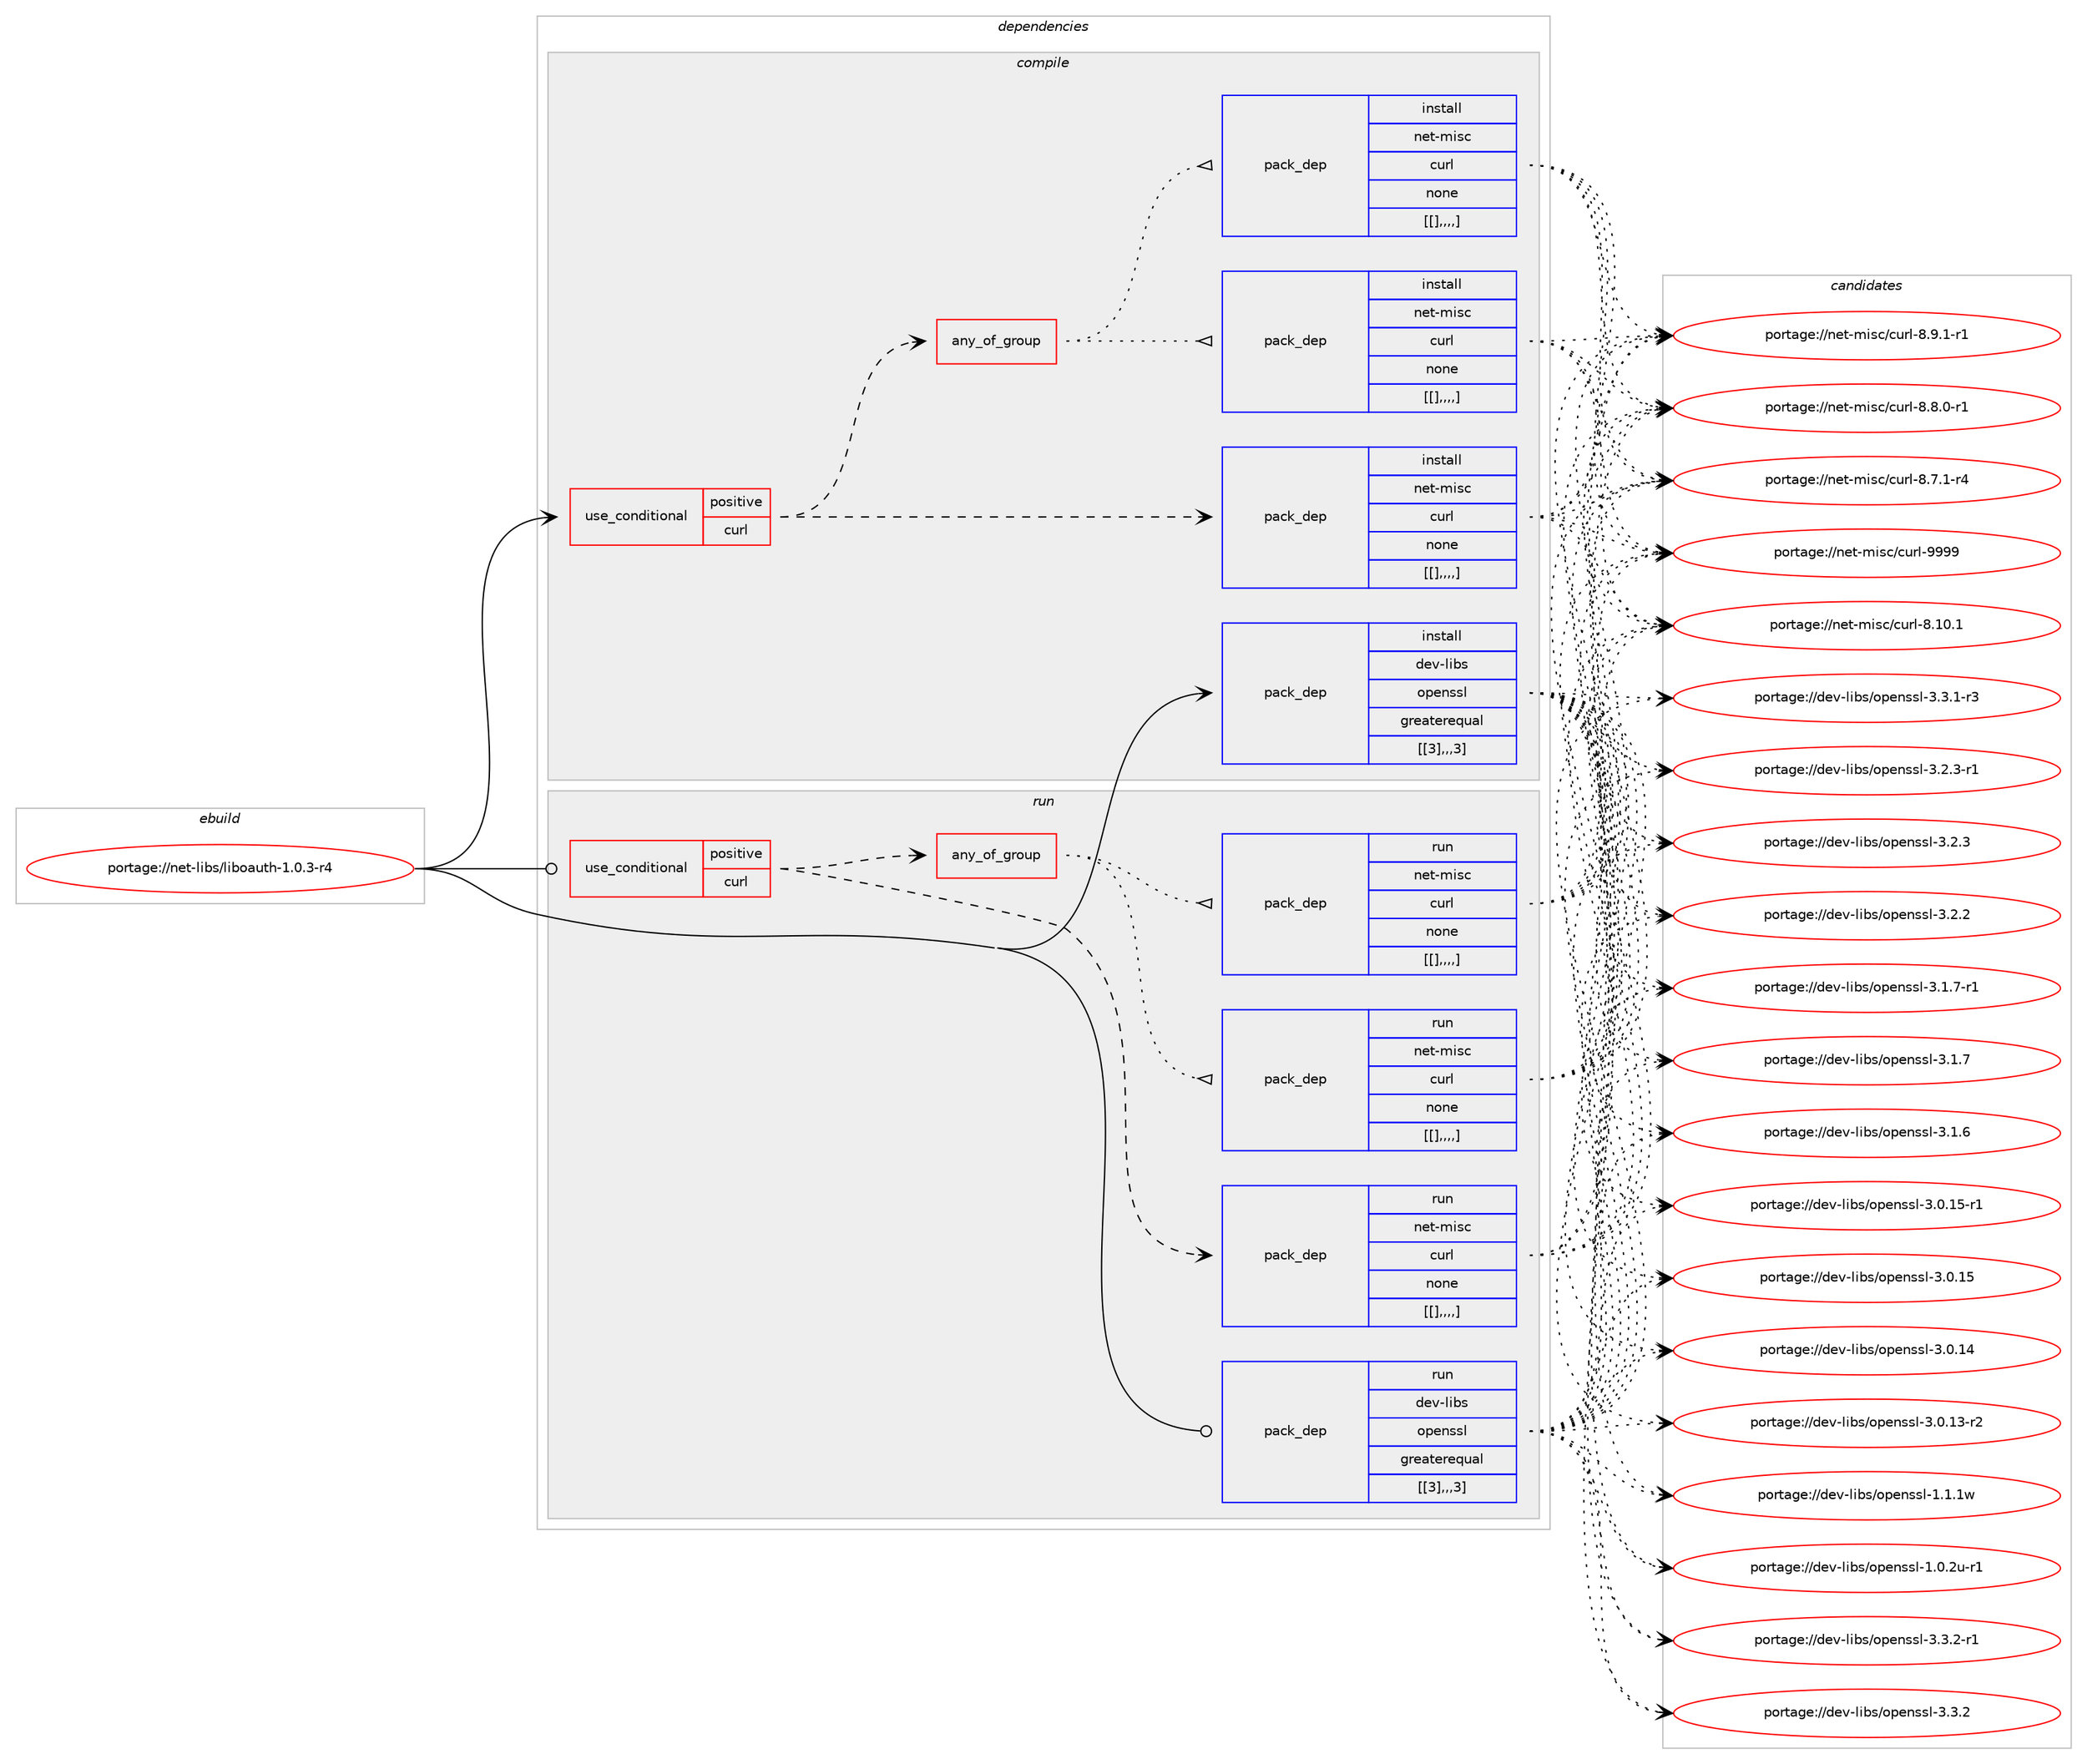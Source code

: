 digraph prolog {

# *************
# Graph options
# *************

newrank=true;
concentrate=true;
compound=true;
graph [rankdir=LR,fontname=Helvetica,fontsize=10,ranksep=1.5];#, ranksep=2.5, nodesep=0.2];
edge  [arrowhead=vee];
node  [fontname=Helvetica,fontsize=10];

# **********
# The ebuild
# **********

subgraph cluster_leftcol {
color=gray;
label=<<i>ebuild</i>>;
id [label="portage://net-libs/liboauth-1.0.3-r4", color=red, width=4, href="../net-libs/liboauth-1.0.3-r4.svg"];
}

# ****************
# The dependencies
# ****************

subgraph cluster_midcol {
color=gray;
label=<<i>dependencies</i>>;
subgraph cluster_compile {
fillcolor="#eeeeee";
style=filled;
label=<<i>compile</i>>;
subgraph cond5 {
dependency10 [label=<<TABLE BORDER="0" CELLBORDER="1" CELLSPACING="0" CELLPADDING="4"><TR><TD ROWSPAN="3" CELLPADDING="10">use_conditional</TD></TR><TR><TD>positive</TD></TR><TR><TD>curl</TD></TR></TABLE>>, shape=none, color=red];
subgraph pack8 {
dependency11 [label=<<TABLE BORDER="0" CELLBORDER="1" CELLSPACING="0" CELLPADDING="4" WIDTH="220"><TR><TD ROWSPAN="6" CELLPADDING="30">pack_dep</TD></TR><TR><TD WIDTH="110">install</TD></TR><TR><TD>net-misc</TD></TR><TR><TD>curl</TD></TR><TR><TD>none</TD></TR><TR><TD>[[],,,,]</TD></TR></TABLE>>, shape=none, color=blue];
}
dependency10:e -> dependency11:w [weight=20,style="dashed",arrowhead="vee"];
subgraph any2 {
dependency57 [label=<<TABLE BORDER="0" CELLBORDER="1" CELLSPACING="0" CELLPADDING="4"><TR><TD CELLPADDING="10">any_of_group</TD></TR></TABLE>>, shape=none, color=red];subgraph pack48 {
dependency63 [label=<<TABLE BORDER="0" CELLBORDER="1" CELLSPACING="0" CELLPADDING="4" WIDTH="220"><TR><TD ROWSPAN="6" CELLPADDING="30">pack_dep</TD></TR><TR><TD WIDTH="110">install</TD></TR><TR><TD>net-misc</TD></TR><TR><TD>curl</TD></TR><TR><TD>none</TD></TR><TR><TD>[[],,,,]</TD></TR></TABLE>>, shape=none, color=blue];
}
dependency57:e -> dependency63:w [weight=20,style="dotted",arrowhead="oinv"];
subgraph pack93 {
dependency133 [label=<<TABLE BORDER="0" CELLBORDER="1" CELLSPACING="0" CELLPADDING="4" WIDTH="220"><TR><TD ROWSPAN="6" CELLPADDING="30">pack_dep</TD></TR><TR><TD WIDTH="110">install</TD></TR><TR><TD>net-misc</TD></TR><TR><TD>curl</TD></TR><TR><TD>none</TD></TR><TR><TD>[[],,,,]</TD></TR></TABLE>>, shape=none, color=blue];
}
dependency57:e -> dependency133:w [weight=20,style="dotted",arrowhead="oinv"];
}
dependency10:e -> dependency57:w [weight=20,style="dashed",arrowhead="vee"];
}
id:e -> dependency10:w [weight=20,style="solid",arrowhead="vee"];
subgraph pack115 {
dependency147 [label=<<TABLE BORDER="0" CELLBORDER="1" CELLSPACING="0" CELLPADDING="4" WIDTH="220"><TR><TD ROWSPAN="6" CELLPADDING="30">pack_dep</TD></TR><TR><TD WIDTH="110">install</TD></TR><TR><TD>dev-libs</TD></TR><TR><TD>openssl</TD></TR><TR><TD>greaterequal</TD></TR><TR><TD>[[3],,,3]</TD></TR></TABLE>>, shape=none, color=blue];
}
id:e -> dependency147:w [weight=20,style="solid",arrowhead="vee"];
}
subgraph cluster_compileandrun {
fillcolor="#eeeeee";
style=filled;
label=<<i>compile and run</i>>;
}
subgraph cluster_run {
fillcolor="#eeeeee";
style=filled;
label=<<i>run</i>>;
subgraph cond39 {
dependency153 [label=<<TABLE BORDER="0" CELLBORDER="1" CELLSPACING="0" CELLPADDING="4"><TR><TD ROWSPAN="3" CELLPADDING="10">use_conditional</TD></TR><TR><TD>positive</TD></TR><TR><TD>curl</TD></TR></TABLE>>, shape=none, color=red];
subgraph pack123 {
dependency169 [label=<<TABLE BORDER="0" CELLBORDER="1" CELLSPACING="0" CELLPADDING="4" WIDTH="220"><TR><TD ROWSPAN="6" CELLPADDING="30">pack_dep</TD></TR><TR><TD WIDTH="110">run</TD></TR><TR><TD>net-misc</TD></TR><TR><TD>curl</TD></TR><TR><TD>none</TD></TR><TR><TD>[[],,,,]</TD></TR></TABLE>>, shape=none, color=blue];
}
dependency153:e -> dependency169:w [weight=20,style="dashed",arrowhead="vee"];
subgraph any3 {
dependency175 [label=<<TABLE BORDER="0" CELLBORDER="1" CELLSPACING="0" CELLPADDING="4"><TR><TD CELLPADDING="10">any_of_group</TD></TR></TABLE>>, shape=none, color=red];subgraph pack135 {
dependency186 [label=<<TABLE BORDER="0" CELLBORDER="1" CELLSPACING="0" CELLPADDING="4" WIDTH="220"><TR><TD ROWSPAN="6" CELLPADDING="30">pack_dep</TD></TR><TR><TD WIDTH="110">run</TD></TR><TR><TD>net-misc</TD></TR><TR><TD>curl</TD></TR><TR><TD>none</TD></TR><TR><TD>[[],,,,]</TD></TR></TABLE>>, shape=none, color=blue];
}
dependency175:e -> dependency186:w [weight=20,style="dotted",arrowhead="oinv"];
subgraph pack152 {
dependency196 [label=<<TABLE BORDER="0" CELLBORDER="1" CELLSPACING="0" CELLPADDING="4" WIDTH="220"><TR><TD ROWSPAN="6" CELLPADDING="30">pack_dep</TD></TR><TR><TD WIDTH="110">run</TD></TR><TR><TD>net-misc</TD></TR><TR><TD>curl</TD></TR><TR><TD>none</TD></TR><TR><TD>[[],,,,]</TD></TR></TABLE>>, shape=none, color=blue];
}
dependency175:e -> dependency196:w [weight=20,style="dotted",arrowhead="oinv"];
}
dependency153:e -> dependency175:w [weight=20,style="dashed",arrowhead="vee"];
}
id:e -> dependency153:w [weight=20,style="solid",arrowhead="odot"];
subgraph pack156 {
dependency204 [label=<<TABLE BORDER="0" CELLBORDER="1" CELLSPACING="0" CELLPADDING="4" WIDTH="220"><TR><TD ROWSPAN="6" CELLPADDING="30">pack_dep</TD></TR><TR><TD WIDTH="110">run</TD></TR><TR><TD>dev-libs</TD></TR><TR><TD>openssl</TD></TR><TR><TD>greaterequal</TD></TR><TR><TD>[[3],,,3]</TD></TR></TABLE>>, shape=none, color=blue];
}
id:e -> dependency204:w [weight=20,style="solid",arrowhead="odot"];
}
}

# **************
# The candidates
# **************

subgraph cluster_choices {
rank=same;
color=gray;
label=<<i>candidates</i>>;

subgraph choice74 {
color=black;
nodesep=1;
choice110101116451091051159947991171141084557575757 [label="portage://net-misc/curl-9999", color=red, width=4,href="../net-misc/curl-9999.svg"];
choice1101011164510910511599479911711410845564649484649 [label="portage://net-misc/curl-8.10.1", color=red, width=4,href="../net-misc/curl-8.10.1.svg"];
choice110101116451091051159947991171141084556465746494511449 [label="portage://net-misc/curl-8.9.1-r1", color=red, width=4,href="../net-misc/curl-8.9.1-r1.svg"];
choice110101116451091051159947991171141084556465646484511449 [label="portage://net-misc/curl-8.8.0-r1", color=red, width=4,href="../net-misc/curl-8.8.0-r1.svg"];
choice110101116451091051159947991171141084556465546494511452 [label="portage://net-misc/curl-8.7.1-r4", color=red, width=4,href="../net-misc/curl-8.7.1-r4.svg"];
dependency11:e -> choice110101116451091051159947991171141084557575757:w [style=dotted,weight="100"];
dependency11:e -> choice1101011164510910511599479911711410845564649484649:w [style=dotted,weight="100"];
dependency11:e -> choice110101116451091051159947991171141084556465746494511449:w [style=dotted,weight="100"];
dependency11:e -> choice110101116451091051159947991171141084556465646484511449:w [style=dotted,weight="100"];
dependency11:e -> choice110101116451091051159947991171141084556465546494511452:w [style=dotted,weight="100"];
}
subgraph choice80 {
color=black;
nodesep=1;
choice110101116451091051159947991171141084557575757 [label="portage://net-misc/curl-9999", color=red, width=4,href="../net-misc/curl-9999.svg"];
choice1101011164510910511599479911711410845564649484649 [label="portage://net-misc/curl-8.10.1", color=red, width=4,href="../net-misc/curl-8.10.1.svg"];
choice110101116451091051159947991171141084556465746494511449 [label="portage://net-misc/curl-8.9.1-r1", color=red, width=4,href="../net-misc/curl-8.9.1-r1.svg"];
choice110101116451091051159947991171141084556465646484511449 [label="portage://net-misc/curl-8.8.0-r1", color=red, width=4,href="../net-misc/curl-8.8.0-r1.svg"];
choice110101116451091051159947991171141084556465546494511452 [label="portage://net-misc/curl-8.7.1-r4", color=red, width=4,href="../net-misc/curl-8.7.1-r4.svg"];
dependency63:e -> choice110101116451091051159947991171141084557575757:w [style=dotted,weight="100"];
dependency63:e -> choice1101011164510910511599479911711410845564649484649:w [style=dotted,weight="100"];
dependency63:e -> choice110101116451091051159947991171141084556465746494511449:w [style=dotted,weight="100"];
dependency63:e -> choice110101116451091051159947991171141084556465646484511449:w [style=dotted,weight="100"];
dependency63:e -> choice110101116451091051159947991171141084556465546494511452:w [style=dotted,weight="100"];
}
subgraph choice87 {
color=black;
nodesep=1;
choice110101116451091051159947991171141084557575757 [label="portage://net-misc/curl-9999", color=red, width=4,href="../net-misc/curl-9999.svg"];
choice1101011164510910511599479911711410845564649484649 [label="portage://net-misc/curl-8.10.1", color=red, width=4,href="../net-misc/curl-8.10.1.svg"];
choice110101116451091051159947991171141084556465746494511449 [label="portage://net-misc/curl-8.9.1-r1", color=red, width=4,href="../net-misc/curl-8.9.1-r1.svg"];
choice110101116451091051159947991171141084556465646484511449 [label="portage://net-misc/curl-8.8.0-r1", color=red, width=4,href="../net-misc/curl-8.8.0-r1.svg"];
choice110101116451091051159947991171141084556465546494511452 [label="portage://net-misc/curl-8.7.1-r4", color=red, width=4,href="../net-misc/curl-8.7.1-r4.svg"];
dependency133:e -> choice110101116451091051159947991171141084557575757:w [style=dotted,weight="100"];
dependency133:e -> choice1101011164510910511599479911711410845564649484649:w [style=dotted,weight="100"];
dependency133:e -> choice110101116451091051159947991171141084556465746494511449:w [style=dotted,weight="100"];
dependency133:e -> choice110101116451091051159947991171141084556465646484511449:w [style=dotted,weight="100"];
dependency133:e -> choice110101116451091051159947991171141084556465546494511452:w [style=dotted,weight="100"];
}
subgraph choice91 {
color=black;
nodesep=1;
choice1001011184510810598115471111121011101151151084551465146504511449 [label="portage://dev-libs/openssl-3.3.2-r1", color=red, width=4,href="../dev-libs/openssl-3.3.2-r1.svg"];
choice100101118451081059811547111112101110115115108455146514650 [label="portage://dev-libs/openssl-3.3.2", color=red, width=4,href="../dev-libs/openssl-3.3.2.svg"];
choice1001011184510810598115471111121011101151151084551465146494511451 [label="portage://dev-libs/openssl-3.3.1-r3", color=red, width=4,href="../dev-libs/openssl-3.3.1-r3.svg"];
choice1001011184510810598115471111121011101151151084551465046514511449 [label="portage://dev-libs/openssl-3.2.3-r1", color=red, width=4,href="../dev-libs/openssl-3.2.3-r1.svg"];
choice100101118451081059811547111112101110115115108455146504651 [label="portage://dev-libs/openssl-3.2.3", color=red, width=4,href="../dev-libs/openssl-3.2.3.svg"];
choice100101118451081059811547111112101110115115108455146504650 [label="portage://dev-libs/openssl-3.2.2", color=red, width=4,href="../dev-libs/openssl-3.2.2.svg"];
choice1001011184510810598115471111121011101151151084551464946554511449 [label="portage://dev-libs/openssl-3.1.7-r1", color=red, width=4,href="../dev-libs/openssl-3.1.7-r1.svg"];
choice100101118451081059811547111112101110115115108455146494655 [label="portage://dev-libs/openssl-3.1.7", color=red, width=4,href="../dev-libs/openssl-3.1.7.svg"];
choice100101118451081059811547111112101110115115108455146494654 [label="portage://dev-libs/openssl-3.1.6", color=red, width=4,href="../dev-libs/openssl-3.1.6.svg"];
choice100101118451081059811547111112101110115115108455146484649534511449 [label="portage://dev-libs/openssl-3.0.15-r1", color=red, width=4,href="../dev-libs/openssl-3.0.15-r1.svg"];
choice10010111845108105981154711111210111011511510845514648464953 [label="portage://dev-libs/openssl-3.0.15", color=red, width=4,href="../dev-libs/openssl-3.0.15.svg"];
choice10010111845108105981154711111210111011511510845514648464952 [label="portage://dev-libs/openssl-3.0.14", color=red, width=4,href="../dev-libs/openssl-3.0.14.svg"];
choice100101118451081059811547111112101110115115108455146484649514511450 [label="portage://dev-libs/openssl-3.0.13-r2", color=red, width=4,href="../dev-libs/openssl-3.0.13-r2.svg"];
choice100101118451081059811547111112101110115115108454946494649119 [label="portage://dev-libs/openssl-1.1.1w", color=red, width=4,href="../dev-libs/openssl-1.1.1w.svg"];
choice1001011184510810598115471111121011101151151084549464846501174511449 [label="portage://dev-libs/openssl-1.0.2u-r1", color=red, width=4,href="../dev-libs/openssl-1.0.2u-r1.svg"];
dependency147:e -> choice1001011184510810598115471111121011101151151084551465146504511449:w [style=dotted,weight="100"];
dependency147:e -> choice100101118451081059811547111112101110115115108455146514650:w [style=dotted,weight="100"];
dependency147:e -> choice1001011184510810598115471111121011101151151084551465146494511451:w [style=dotted,weight="100"];
dependency147:e -> choice1001011184510810598115471111121011101151151084551465046514511449:w [style=dotted,weight="100"];
dependency147:e -> choice100101118451081059811547111112101110115115108455146504651:w [style=dotted,weight="100"];
dependency147:e -> choice100101118451081059811547111112101110115115108455146504650:w [style=dotted,weight="100"];
dependency147:e -> choice1001011184510810598115471111121011101151151084551464946554511449:w [style=dotted,weight="100"];
dependency147:e -> choice100101118451081059811547111112101110115115108455146494655:w [style=dotted,weight="100"];
dependency147:e -> choice100101118451081059811547111112101110115115108455146494654:w [style=dotted,weight="100"];
dependency147:e -> choice100101118451081059811547111112101110115115108455146484649534511449:w [style=dotted,weight="100"];
dependency147:e -> choice10010111845108105981154711111210111011511510845514648464953:w [style=dotted,weight="100"];
dependency147:e -> choice10010111845108105981154711111210111011511510845514648464952:w [style=dotted,weight="100"];
dependency147:e -> choice100101118451081059811547111112101110115115108455146484649514511450:w [style=dotted,weight="100"];
dependency147:e -> choice100101118451081059811547111112101110115115108454946494649119:w [style=dotted,weight="100"];
dependency147:e -> choice1001011184510810598115471111121011101151151084549464846501174511449:w [style=dotted,weight="100"];
}
subgraph choice99 {
color=black;
nodesep=1;
choice110101116451091051159947991171141084557575757 [label="portage://net-misc/curl-9999", color=red, width=4,href="../net-misc/curl-9999.svg"];
choice1101011164510910511599479911711410845564649484649 [label="portage://net-misc/curl-8.10.1", color=red, width=4,href="../net-misc/curl-8.10.1.svg"];
choice110101116451091051159947991171141084556465746494511449 [label="portage://net-misc/curl-8.9.1-r1", color=red, width=4,href="../net-misc/curl-8.9.1-r1.svg"];
choice110101116451091051159947991171141084556465646484511449 [label="portage://net-misc/curl-8.8.0-r1", color=red, width=4,href="../net-misc/curl-8.8.0-r1.svg"];
choice110101116451091051159947991171141084556465546494511452 [label="portage://net-misc/curl-8.7.1-r4", color=red, width=4,href="../net-misc/curl-8.7.1-r4.svg"];
dependency169:e -> choice110101116451091051159947991171141084557575757:w [style=dotted,weight="100"];
dependency169:e -> choice1101011164510910511599479911711410845564649484649:w [style=dotted,weight="100"];
dependency169:e -> choice110101116451091051159947991171141084556465746494511449:w [style=dotted,weight="100"];
dependency169:e -> choice110101116451091051159947991171141084556465646484511449:w [style=dotted,weight="100"];
dependency169:e -> choice110101116451091051159947991171141084556465546494511452:w [style=dotted,weight="100"];
}
subgraph choice108 {
color=black;
nodesep=1;
choice110101116451091051159947991171141084557575757 [label="portage://net-misc/curl-9999", color=red, width=4,href="../net-misc/curl-9999.svg"];
choice1101011164510910511599479911711410845564649484649 [label="portage://net-misc/curl-8.10.1", color=red, width=4,href="../net-misc/curl-8.10.1.svg"];
choice110101116451091051159947991171141084556465746494511449 [label="portage://net-misc/curl-8.9.1-r1", color=red, width=4,href="../net-misc/curl-8.9.1-r1.svg"];
choice110101116451091051159947991171141084556465646484511449 [label="portage://net-misc/curl-8.8.0-r1", color=red, width=4,href="../net-misc/curl-8.8.0-r1.svg"];
choice110101116451091051159947991171141084556465546494511452 [label="portage://net-misc/curl-8.7.1-r4", color=red, width=4,href="../net-misc/curl-8.7.1-r4.svg"];
dependency186:e -> choice110101116451091051159947991171141084557575757:w [style=dotted,weight="100"];
dependency186:e -> choice1101011164510910511599479911711410845564649484649:w [style=dotted,weight="100"];
dependency186:e -> choice110101116451091051159947991171141084556465746494511449:w [style=dotted,weight="100"];
dependency186:e -> choice110101116451091051159947991171141084556465646484511449:w [style=dotted,weight="100"];
dependency186:e -> choice110101116451091051159947991171141084556465546494511452:w [style=dotted,weight="100"];
}
subgraph choice118 {
color=black;
nodesep=1;
choice110101116451091051159947991171141084557575757 [label="portage://net-misc/curl-9999", color=red, width=4,href="../net-misc/curl-9999.svg"];
choice1101011164510910511599479911711410845564649484649 [label="portage://net-misc/curl-8.10.1", color=red, width=4,href="../net-misc/curl-8.10.1.svg"];
choice110101116451091051159947991171141084556465746494511449 [label="portage://net-misc/curl-8.9.1-r1", color=red, width=4,href="../net-misc/curl-8.9.1-r1.svg"];
choice110101116451091051159947991171141084556465646484511449 [label="portage://net-misc/curl-8.8.0-r1", color=red, width=4,href="../net-misc/curl-8.8.0-r1.svg"];
choice110101116451091051159947991171141084556465546494511452 [label="portage://net-misc/curl-8.7.1-r4", color=red, width=4,href="../net-misc/curl-8.7.1-r4.svg"];
dependency196:e -> choice110101116451091051159947991171141084557575757:w [style=dotted,weight="100"];
dependency196:e -> choice1101011164510910511599479911711410845564649484649:w [style=dotted,weight="100"];
dependency196:e -> choice110101116451091051159947991171141084556465746494511449:w [style=dotted,weight="100"];
dependency196:e -> choice110101116451091051159947991171141084556465646484511449:w [style=dotted,weight="100"];
dependency196:e -> choice110101116451091051159947991171141084556465546494511452:w [style=dotted,weight="100"];
}
subgraph choice125 {
color=black;
nodesep=1;
choice1001011184510810598115471111121011101151151084551465146504511449 [label="portage://dev-libs/openssl-3.3.2-r1", color=red, width=4,href="../dev-libs/openssl-3.3.2-r1.svg"];
choice100101118451081059811547111112101110115115108455146514650 [label="portage://dev-libs/openssl-3.3.2", color=red, width=4,href="../dev-libs/openssl-3.3.2.svg"];
choice1001011184510810598115471111121011101151151084551465146494511451 [label="portage://dev-libs/openssl-3.3.1-r3", color=red, width=4,href="../dev-libs/openssl-3.3.1-r3.svg"];
choice1001011184510810598115471111121011101151151084551465046514511449 [label="portage://dev-libs/openssl-3.2.3-r1", color=red, width=4,href="../dev-libs/openssl-3.2.3-r1.svg"];
choice100101118451081059811547111112101110115115108455146504651 [label="portage://dev-libs/openssl-3.2.3", color=red, width=4,href="../dev-libs/openssl-3.2.3.svg"];
choice100101118451081059811547111112101110115115108455146504650 [label="portage://dev-libs/openssl-3.2.2", color=red, width=4,href="../dev-libs/openssl-3.2.2.svg"];
choice1001011184510810598115471111121011101151151084551464946554511449 [label="portage://dev-libs/openssl-3.1.7-r1", color=red, width=4,href="../dev-libs/openssl-3.1.7-r1.svg"];
choice100101118451081059811547111112101110115115108455146494655 [label="portage://dev-libs/openssl-3.1.7", color=red, width=4,href="../dev-libs/openssl-3.1.7.svg"];
choice100101118451081059811547111112101110115115108455146494654 [label="portage://dev-libs/openssl-3.1.6", color=red, width=4,href="../dev-libs/openssl-3.1.6.svg"];
choice100101118451081059811547111112101110115115108455146484649534511449 [label="portage://dev-libs/openssl-3.0.15-r1", color=red, width=4,href="../dev-libs/openssl-3.0.15-r1.svg"];
choice10010111845108105981154711111210111011511510845514648464953 [label="portage://dev-libs/openssl-3.0.15", color=red, width=4,href="../dev-libs/openssl-3.0.15.svg"];
choice10010111845108105981154711111210111011511510845514648464952 [label="portage://dev-libs/openssl-3.0.14", color=red, width=4,href="../dev-libs/openssl-3.0.14.svg"];
choice100101118451081059811547111112101110115115108455146484649514511450 [label="portage://dev-libs/openssl-3.0.13-r2", color=red, width=4,href="../dev-libs/openssl-3.0.13-r2.svg"];
choice100101118451081059811547111112101110115115108454946494649119 [label="portage://dev-libs/openssl-1.1.1w", color=red, width=4,href="../dev-libs/openssl-1.1.1w.svg"];
choice1001011184510810598115471111121011101151151084549464846501174511449 [label="portage://dev-libs/openssl-1.0.2u-r1", color=red, width=4,href="../dev-libs/openssl-1.0.2u-r1.svg"];
dependency204:e -> choice1001011184510810598115471111121011101151151084551465146504511449:w [style=dotted,weight="100"];
dependency204:e -> choice100101118451081059811547111112101110115115108455146514650:w [style=dotted,weight="100"];
dependency204:e -> choice1001011184510810598115471111121011101151151084551465146494511451:w [style=dotted,weight="100"];
dependency204:e -> choice1001011184510810598115471111121011101151151084551465046514511449:w [style=dotted,weight="100"];
dependency204:e -> choice100101118451081059811547111112101110115115108455146504651:w [style=dotted,weight="100"];
dependency204:e -> choice100101118451081059811547111112101110115115108455146504650:w [style=dotted,weight="100"];
dependency204:e -> choice1001011184510810598115471111121011101151151084551464946554511449:w [style=dotted,weight="100"];
dependency204:e -> choice100101118451081059811547111112101110115115108455146494655:w [style=dotted,weight="100"];
dependency204:e -> choice100101118451081059811547111112101110115115108455146494654:w [style=dotted,weight="100"];
dependency204:e -> choice100101118451081059811547111112101110115115108455146484649534511449:w [style=dotted,weight="100"];
dependency204:e -> choice10010111845108105981154711111210111011511510845514648464953:w [style=dotted,weight="100"];
dependency204:e -> choice10010111845108105981154711111210111011511510845514648464952:w [style=dotted,weight="100"];
dependency204:e -> choice100101118451081059811547111112101110115115108455146484649514511450:w [style=dotted,weight="100"];
dependency204:e -> choice100101118451081059811547111112101110115115108454946494649119:w [style=dotted,weight="100"];
dependency204:e -> choice1001011184510810598115471111121011101151151084549464846501174511449:w [style=dotted,weight="100"];
}
}

}
